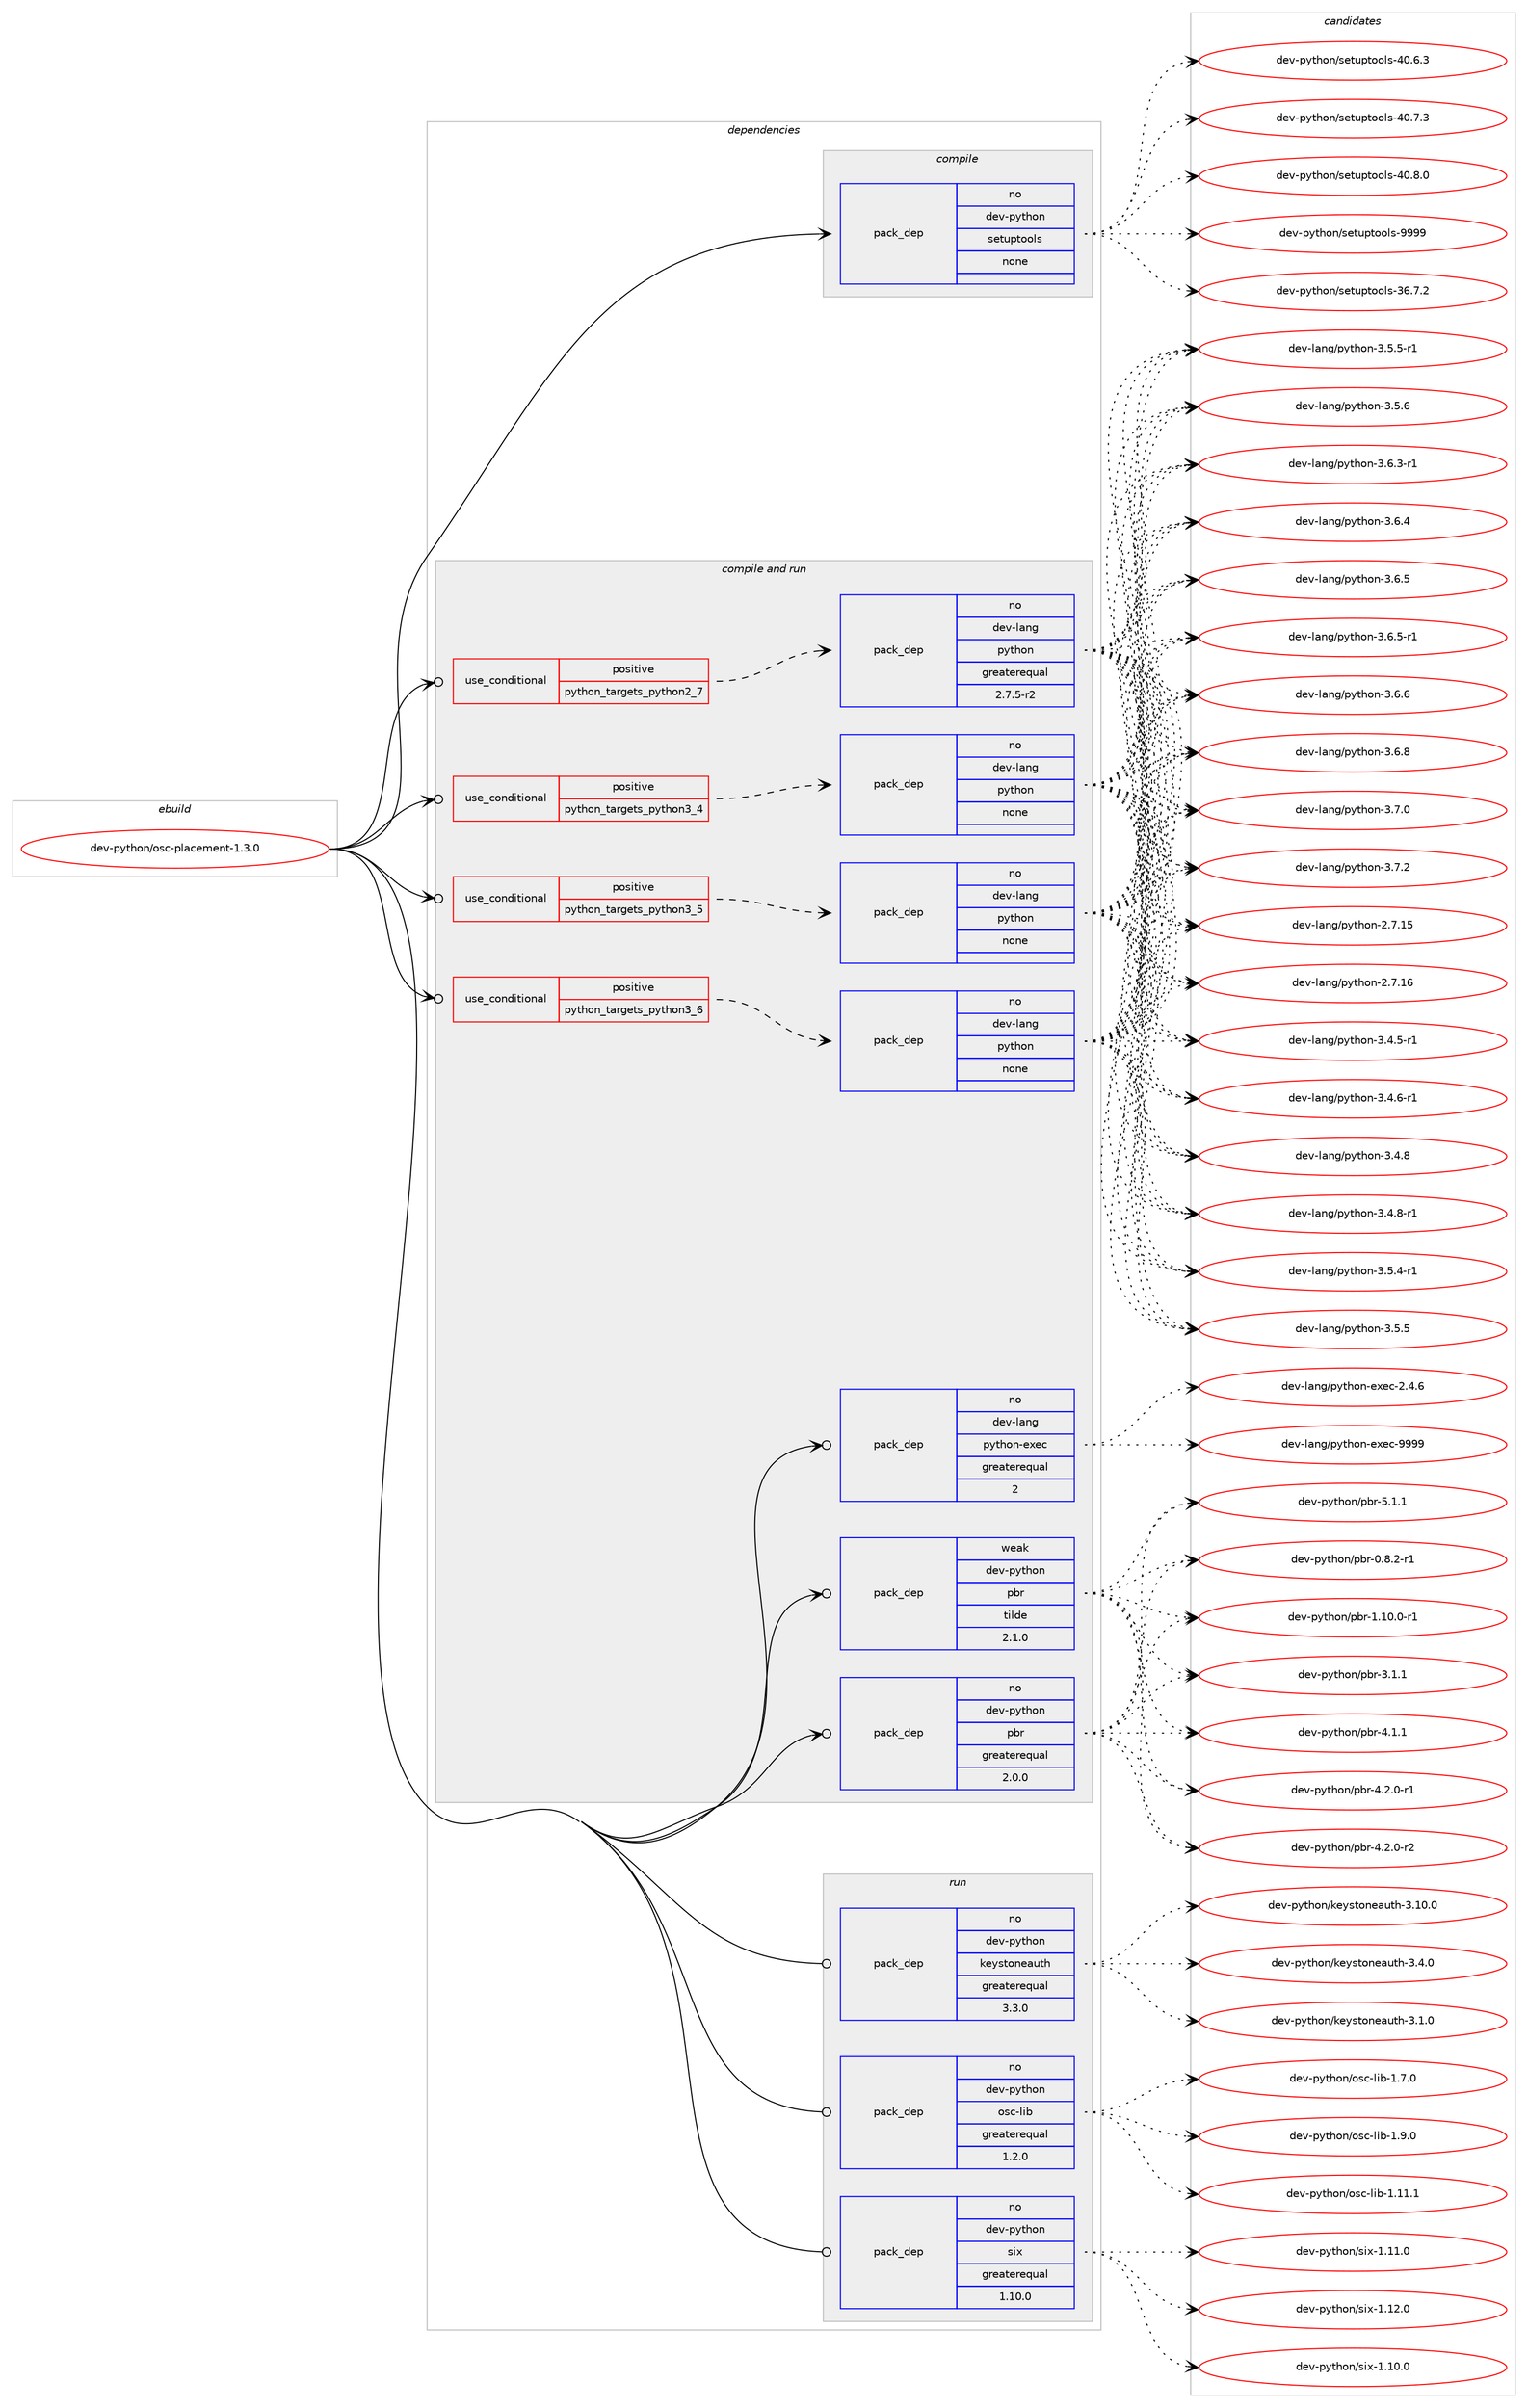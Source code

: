 digraph prolog {

# *************
# Graph options
# *************

newrank=true;
concentrate=true;
compound=true;
graph [rankdir=LR,fontname=Helvetica,fontsize=10,ranksep=1.5];#, ranksep=2.5, nodesep=0.2];
edge  [arrowhead=vee];
node  [fontname=Helvetica,fontsize=10];

# **********
# The ebuild
# **********

subgraph cluster_leftcol {
color=gray;
rank=same;
label=<<i>ebuild</i>>;
id [label="dev-python/osc-placement-1.3.0", color=red, width=4, href="../dev-python/osc-placement-1.3.0.svg"];
}

# ****************
# The dependencies
# ****************

subgraph cluster_midcol {
color=gray;
label=<<i>dependencies</i>>;
subgraph cluster_compile {
fillcolor="#eeeeee";
style=filled;
label=<<i>compile</i>>;
subgraph pack1020611 {
dependency1422559 [label=<<TABLE BORDER="0" CELLBORDER="1" CELLSPACING="0" CELLPADDING="4" WIDTH="220"><TR><TD ROWSPAN="6" CELLPADDING="30">pack_dep</TD></TR><TR><TD WIDTH="110">no</TD></TR><TR><TD>dev-python</TD></TR><TR><TD>setuptools</TD></TR><TR><TD>none</TD></TR><TR><TD></TD></TR></TABLE>>, shape=none, color=blue];
}
id:e -> dependency1422559:w [weight=20,style="solid",arrowhead="vee"];
}
subgraph cluster_compileandrun {
fillcolor="#eeeeee";
style=filled;
label=<<i>compile and run</i>>;
subgraph cond378671 {
dependency1422560 [label=<<TABLE BORDER="0" CELLBORDER="1" CELLSPACING="0" CELLPADDING="4"><TR><TD ROWSPAN="3" CELLPADDING="10">use_conditional</TD></TR><TR><TD>positive</TD></TR><TR><TD>python_targets_python2_7</TD></TR></TABLE>>, shape=none, color=red];
subgraph pack1020612 {
dependency1422561 [label=<<TABLE BORDER="0" CELLBORDER="1" CELLSPACING="0" CELLPADDING="4" WIDTH="220"><TR><TD ROWSPAN="6" CELLPADDING="30">pack_dep</TD></TR><TR><TD WIDTH="110">no</TD></TR><TR><TD>dev-lang</TD></TR><TR><TD>python</TD></TR><TR><TD>greaterequal</TD></TR><TR><TD>2.7.5-r2</TD></TR></TABLE>>, shape=none, color=blue];
}
dependency1422560:e -> dependency1422561:w [weight=20,style="dashed",arrowhead="vee"];
}
id:e -> dependency1422560:w [weight=20,style="solid",arrowhead="odotvee"];
subgraph cond378672 {
dependency1422562 [label=<<TABLE BORDER="0" CELLBORDER="1" CELLSPACING="0" CELLPADDING="4"><TR><TD ROWSPAN="3" CELLPADDING="10">use_conditional</TD></TR><TR><TD>positive</TD></TR><TR><TD>python_targets_python3_4</TD></TR></TABLE>>, shape=none, color=red];
subgraph pack1020613 {
dependency1422563 [label=<<TABLE BORDER="0" CELLBORDER="1" CELLSPACING="0" CELLPADDING="4" WIDTH="220"><TR><TD ROWSPAN="6" CELLPADDING="30">pack_dep</TD></TR><TR><TD WIDTH="110">no</TD></TR><TR><TD>dev-lang</TD></TR><TR><TD>python</TD></TR><TR><TD>none</TD></TR><TR><TD></TD></TR></TABLE>>, shape=none, color=blue];
}
dependency1422562:e -> dependency1422563:w [weight=20,style="dashed",arrowhead="vee"];
}
id:e -> dependency1422562:w [weight=20,style="solid",arrowhead="odotvee"];
subgraph cond378673 {
dependency1422564 [label=<<TABLE BORDER="0" CELLBORDER="1" CELLSPACING="0" CELLPADDING="4"><TR><TD ROWSPAN="3" CELLPADDING="10">use_conditional</TD></TR><TR><TD>positive</TD></TR><TR><TD>python_targets_python3_5</TD></TR></TABLE>>, shape=none, color=red];
subgraph pack1020614 {
dependency1422565 [label=<<TABLE BORDER="0" CELLBORDER="1" CELLSPACING="0" CELLPADDING="4" WIDTH="220"><TR><TD ROWSPAN="6" CELLPADDING="30">pack_dep</TD></TR><TR><TD WIDTH="110">no</TD></TR><TR><TD>dev-lang</TD></TR><TR><TD>python</TD></TR><TR><TD>none</TD></TR><TR><TD></TD></TR></TABLE>>, shape=none, color=blue];
}
dependency1422564:e -> dependency1422565:w [weight=20,style="dashed",arrowhead="vee"];
}
id:e -> dependency1422564:w [weight=20,style="solid",arrowhead="odotvee"];
subgraph cond378674 {
dependency1422566 [label=<<TABLE BORDER="0" CELLBORDER="1" CELLSPACING="0" CELLPADDING="4"><TR><TD ROWSPAN="3" CELLPADDING="10">use_conditional</TD></TR><TR><TD>positive</TD></TR><TR><TD>python_targets_python3_6</TD></TR></TABLE>>, shape=none, color=red];
subgraph pack1020615 {
dependency1422567 [label=<<TABLE BORDER="0" CELLBORDER="1" CELLSPACING="0" CELLPADDING="4" WIDTH="220"><TR><TD ROWSPAN="6" CELLPADDING="30">pack_dep</TD></TR><TR><TD WIDTH="110">no</TD></TR><TR><TD>dev-lang</TD></TR><TR><TD>python</TD></TR><TR><TD>none</TD></TR><TR><TD></TD></TR></TABLE>>, shape=none, color=blue];
}
dependency1422566:e -> dependency1422567:w [weight=20,style="dashed",arrowhead="vee"];
}
id:e -> dependency1422566:w [weight=20,style="solid",arrowhead="odotvee"];
subgraph pack1020616 {
dependency1422568 [label=<<TABLE BORDER="0" CELLBORDER="1" CELLSPACING="0" CELLPADDING="4" WIDTH="220"><TR><TD ROWSPAN="6" CELLPADDING="30">pack_dep</TD></TR><TR><TD WIDTH="110">no</TD></TR><TR><TD>dev-lang</TD></TR><TR><TD>python-exec</TD></TR><TR><TD>greaterequal</TD></TR><TR><TD>2</TD></TR></TABLE>>, shape=none, color=blue];
}
id:e -> dependency1422568:w [weight=20,style="solid",arrowhead="odotvee"];
subgraph pack1020617 {
dependency1422569 [label=<<TABLE BORDER="0" CELLBORDER="1" CELLSPACING="0" CELLPADDING="4" WIDTH="220"><TR><TD ROWSPAN="6" CELLPADDING="30">pack_dep</TD></TR><TR><TD WIDTH="110">no</TD></TR><TR><TD>dev-python</TD></TR><TR><TD>pbr</TD></TR><TR><TD>greaterequal</TD></TR><TR><TD>2.0.0</TD></TR></TABLE>>, shape=none, color=blue];
}
id:e -> dependency1422569:w [weight=20,style="solid",arrowhead="odotvee"];
subgraph pack1020618 {
dependency1422570 [label=<<TABLE BORDER="0" CELLBORDER="1" CELLSPACING="0" CELLPADDING="4" WIDTH="220"><TR><TD ROWSPAN="6" CELLPADDING="30">pack_dep</TD></TR><TR><TD WIDTH="110">weak</TD></TR><TR><TD>dev-python</TD></TR><TR><TD>pbr</TD></TR><TR><TD>tilde</TD></TR><TR><TD>2.1.0</TD></TR></TABLE>>, shape=none, color=blue];
}
id:e -> dependency1422570:w [weight=20,style="solid",arrowhead="odotvee"];
}
subgraph cluster_run {
fillcolor="#eeeeee";
style=filled;
label=<<i>run</i>>;
subgraph pack1020619 {
dependency1422571 [label=<<TABLE BORDER="0" CELLBORDER="1" CELLSPACING="0" CELLPADDING="4" WIDTH="220"><TR><TD ROWSPAN="6" CELLPADDING="30">pack_dep</TD></TR><TR><TD WIDTH="110">no</TD></TR><TR><TD>dev-python</TD></TR><TR><TD>keystoneauth</TD></TR><TR><TD>greaterequal</TD></TR><TR><TD>3.3.0</TD></TR></TABLE>>, shape=none, color=blue];
}
id:e -> dependency1422571:w [weight=20,style="solid",arrowhead="odot"];
subgraph pack1020620 {
dependency1422572 [label=<<TABLE BORDER="0" CELLBORDER="1" CELLSPACING="0" CELLPADDING="4" WIDTH="220"><TR><TD ROWSPAN="6" CELLPADDING="30">pack_dep</TD></TR><TR><TD WIDTH="110">no</TD></TR><TR><TD>dev-python</TD></TR><TR><TD>osc-lib</TD></TR><TR><TD>greaterequal</TD></TR><TR><TD>1.2.0</TD></TR></TABLE>>, shape=none, color=blue];
}
id:e -> dependency1422572:w [weight=20,style="solid",arrowhead="odot"];
subgraph pack1020621 {
dependency1422573 [label=<<TABLE BORDER="0" CELLBORDER="1" CELLSPACING="0" CELLPADDING="4" WIDTH="220"><TR><TD ROWSPAN="6" CELLPADDING="30">pack_dep</TD></TR><TR><TD WIDTH="110">no</TD></TR><TR><TD>dev-python</TD></TR><TR><TD>six</TD></TR><TR><TD>greaterequal</TD></TR><TR><TD>1.10.0</TD></TR></TABLE>>, shape=none, color=blue];
}
id:e -> dependency1422573:w [weight=20,style="solid",arrowhead="odot"];
}
}

# **************
# The candidates
# **************

subgraph cluster_choices {
rank=same;
color=gray;
label=<<i>candidates</i>>;

subgraph choice1020611 {
color=black;
nodesep=1;
choice100101118451121211161041111104711510111611711211611111110811545515446554650 [label="dev-python/setuptools-36.7.2", color=red, width=4,href="../dev-python/setuptools-36.7.2.svg"];
choice100101118451121211161041111104711510111611711211611111110811545524846544651 [label="dev-python/setuptools-40.6.3", color=red, width=4,href="../dev-python/setuptools-40.6.3.svg"];
choice100101118451121211161041111104711510111611711211611111110811545524846554651 [label="dev-python/setuptools-40.7.3", color=red, width=4,href="../dev-python/setuptools-40.7.3.svg"];
choice100101118451121211161041111104711510111611711211611111110811545524846564648 [label="dev-python/setuptools-40.8.0", color=red, width=4,href="../dev-python/setuptools-40.8.0.svg"];
choice10010111845112121116104111110471151011161171121161111111081154557575757 [label="dev-python/setuptools-9999", color=red, width=4,href="../dev-python/setuptools-9999.svg"];
dependency1422559:e -> choice100101118451121211161041111104711510111611711211611111110811545515446554650:w [style=dotted,weight="100"];
dependency1422559:e -> choice100101118451121211161041111104711510111611711211611111110811545524846544651:w [style=dotted,weight="100"];
dependency1422559:e -> choice100101118451121211161041111104711510111611711211611111110811545524846554651:w [style=dotted,weight="100"];
dependency1422559:e -> choice100101118451121211161041111104711510111611711211611111110811545524846564648:w [style=dotted,weight="100"];
dependency1422559:e -> choice10010111845112121116104111110471151011161171121161111111081154557575757:w [style=dotted,weight="100"];
}
subgraph choice1020612 {
color=black;
nodesep=1;
choice10010111845108971101034711212111610411111045504655464953 [label="dev-lang/python-2.7.15", color=red, width=4,href="../dev-lang/python-2.7.15.svg"];
choice10010111845108971101034711212111610411111045504655464954 [label="dev-lang/python-2.7.16", color=red, width=4,href="../dev-lang/python-2.7.16.svg"];
choice1001011184510897110103471121211161041111104551465246534511449 [label="dev-lang/python-3.4.5-r1", color=red, width=4,href="../dev-lang/python-3.4.5-r1.svg"];
choice1001011184510897110103471121211161041111104551465246544511449 [label="dev-lang/python-3.4.6-r1", color=red, width=4,href="../dev-lang/python-3.4.6-r1.svg"];
choice100101118451089711010347112121116104111110455146524656 [label="dev-lang/python-3.4.8", color=red, width=4,href="../dev-lang/python-3.4.8.svg"];
choice1001011184510897110103471121211161041111104551465246564511449 [label="dev-lang/python-3.4.8-r1", color=red, width=4,href="../dev-lang/python-3.4.8-r1.svg"];
choice1001011184510897110103471121211161041111104551465346524511449 [label="dev-lang/python-3.5.4-r1", color=red, width=4,href="../dev-lang/python-3.5.4-r1.svg"];
choice100101118451089711010347112121116104111110455146534653 [label="dev-lang/python-3.5.5", color=red, width=4,href="../dev-lang/python-3.5.5.svg"];
choice1001011184510897110103471121211161041111104551465346534511449 [label="dev-lang/python-3.5.5-r1", color=red, width=4,href="../dev-lang/python-3.5.5-r1.svg"];
choice100101118451089711010347112121116104111110455146534654 [label="dev-lang/python-3.5.6", color=red, width=4,href="../dev-lang/python-3.5.6.svg"];
choice1001011184510897110103471121211161041111104551465446514511449 [label="dev-lang/python-3.6.3-r1", color=red, width=4,href="../dev-lang/python-3.6.3-r1.svg"];
choice100101118451089711010347112121116104111110455146544652 [label="dev-lang/python-3.6.4", color=red, width=4,href="../dev-lang/python-3.6.4.svg"];
choice100101118451089711010347112121116104111110455146544653 [label="dev-lang/python-3.6.5", color=red, width=4,href="../dev-lang/python-3.6.5.svg"];
choice1001011184510897110103471121211161041111104551465446534511449 [label="dev-lang/python-3.6.5-r1", color=red, width=4,href="../dev-lang/python-3.6.5-r1.svg"];
choice100101118451089711010347112121116104111110455146544654 [label="dev-lang/python-3.6.6", color=red, width=4,href="../dev-lang/python-3.6.6.svg"];
choice100101118451089711010347112121116104111110455146544656 [label="dev-lang/python-3.6.8", color=red, width=4,href="../dev-lang/python-3.6.8.svg"];
choice100101118451089711010347112121116104111110455146554648 [label="dev-lang/python-3.7.0", color=red, width=4,href="../dev-lang/python-3.7.0.svg"];
choice100101118451089711010347112121116104111110455146554650 [label="dev-lang/python-3.7.2", color=red, width=4,href="../dev-lang/python-3.7.2.svg"];
dependency1422561:e -> choice10010111845108971101034711212111610411111045504655464953:w [style=dotted,weight="100"];
dependency1422561:e -> choice10010111845108971101034711212111610411111045504655464954:w [style=dotted,weight="100"];
dependency1422561:e -> choice1001011184510897110103471121211161041111104551465246534511449:w [style=dotted,weight="100"];
dependency1422561:e -> choice1001011184510897110103471121211161041111104551465246544511449:w [style=dotted,weight="100"];
dependency1422561:e -> choice100101118451089711010347112121116104111110455146524656:w [style=dotted,weight="100"];
dependency1422561:e -> choice1001011184510897110103471121211161041111104551465246564511449:w [style=dotted,weight="100"];
dependency1422561:e -> choice1001011184510897110103471121211161041111104551465346524511449:w [style=dotted,weight="100"];
dependency1422561:e -> choice100101118451089711010347112121116104111110455146534653:w [style=dotted,weight="100"];
dependency1422561:e -> choice1001011184510897110103471121211161041111104551465346534511449:w [style=dotted,weight="100"];
dependency1422561:e -> choice100101118451089711010347112121116104111110455146534654:w [style=dotted,weight="100"];
dependency1422561:e -> choice1001011184510897110103471121211161041111104551465446514511449:w [style=dotted,weight="100"];
dependency1422561:e -> choice100101118451089711010347112121116104111110455146544652:w [style=dotted,weight="100"];
dependency1422561:e -> choice100101118451089711010347112121116104111110455146544653:w [style=dotted,weight="100"];
dependency1422561:e -> choice1001011184510897110103471121211161041111104551465446534511449:w [style=dotted,weight="100"];
dependency1422561:e -> choice100101118451089711010347112121116104111110455146544654:w [style=dotted,weight="100"];
dependency1422561:e -> choice100101118451089711010347112121116104111110455146544656:w [style=dotted,weight="100"];
dependency1422561:e -> choice100101118451089711010347112121116104111110455146554648:w [style=dotted,weight="100"];
dependency1422561:e -> choice100101118451089711010347112121116104111110455146554650:w [style=dotted,weight="100"];
}
subgraph choice1020613 {
color=black;
nodesep=1;
choice10010111845108971101034711212111610411111045504655464953 [label="dev-lang/python-2.7.15", color=red, width=4,href="../dev-lang/python-2.7.15.svg"];
choice10010111845108971101034711212111610411111045504655464954 [label="dev-lang/python-2.7.16", color=red, width=4,href="../dev-lang/python-2.7.16.svg"];
choice1001011184510897110103471121211161041111104551465246534511449 [label="dev-lang/python-3.4.5-r1", color=red, width=4,href="../dev-lang/python-3.4.5-r1.svg"];
choice1001011184510897110103471121211161041111104551465246544511449 [label="dev-lang/python-3.4.6-r1", color=red, width=4,href="../dev-lang/python-3.4.6-r1.svg"];
choice100101118451089711010347112121116104111110455146524656 [label="dev-lang/python-3.4.8", color=red, width=4,href="../dev-lang/python-3.4.8.svg"];
choice1001011184510897110103471121211161041111104551465246564511449 [label="dev-lang/python-3.4.8-r1", color=red, width=4,href="../dev-lang/python-3.4.8-r1.svg"];
choice1001011184510897110103471121211161041111104551465346524511449 [label="dev-lang/python-3.5.4-r1", color=red, width=4,href="../dev-lang/python-3.5.4-r1.svg"];
choice100101118451089711010347112121116104111110455146534653 [label="dev-lang/python-3.5.5", color=red, width=4,href="../dev-lang/python-3.5.5.svg"];
choice1001011184510897110103471121211161041111104551465346534511449 [label="dev-lang/python-3.5.5-r1", color=red, width=4,href="../dev-lang/python-3.5.5-r1.svg"];
choice100101118451089711010347112121116104111110455146534654 [label="dev-lang/python-3.5.6", color=red, width=4,href="../dev-lang/python-3.5.6.svg"];
choice1001011184510897110103471121211161041111104551465446514511449 [label="dev-lang/python-3.6.3-r1", color=red, width=4,href="../dev-lang/python-3.6.3-r1.svg"];
choice100101118451089711010347112121116104111110455146544652 [label="dev-lang/python-3.6.4", color=red, width=4,href="../dev-lang/python-3.6.4.svg"];
choice100101118451089711010347112121116104111110455146544653 [label="dev-lang/python-3.6.5", color=red, width=4,href="../dev-lang/python-3.6.5.svg"];
choice1001011184510897110103471121211161041111104551465446534511449 [label="dev-lang/python-3.6.5-r1", color=red, width=4,href="../dev-lang/python-3.6.5-r1.svg"];
choice100101118451089711010347112121116104111110455146544654 [label="dev-lang/python-3.6.6", color=red, width=4,href="../dev-lang/python-3.6.6.svg"];
choice100101118451089711010347112121116104111110455146544656 [label="dev-lang/python-3.6.8", color=red, width=4,href="../dev-lang/python-3.6.8.svg"];
choice100101118451089711010347112121116104111110455146554648 [label="dev-lang/python-3.7.0", color=red, width=4,href="../dev-lang/python-3.7.0.svg"];
choice100101118451089711010347112121116104111110455146554650 [label="dev-lang/python-3.7.2", color=red, width=4,href="../dev-lang/python-3.7.2.svg"];
dependency1422563:e -> choice10010111845108971101034711212111610411111045504655464953:w [style=dotted,weight="100"];
dependency1422563:e -> choice10010111845108971101034711212111610411111045504655464954:w [style=dotted,weight="100"];
dependency1422563:e -> choice1001011184510897110103471121211161041111104551465246534511449:w [style=dotted,weight="100"];
dependency1422563:e -> choice1001011184510897110103471121211161041111104551465246544511449:w [style=dotted,weight="100"];
dependency1422563:e -> choice100101118451089711010347112121116104111110455146524656:w [style=dotted,weight="100"];
dependency1422563:e -> choice1001011184510897110103471121211161041111104551465246564511449:w [style=dotted,weight="100"];
dependency1422563:e -> choice1001011184510897110103471121211161041111104551465346524511449:w [style=dotted,weight="100"];
dependency1422563:e -> choice100101118451089711010347112121116104111110455146534653:w [style=dotted,weight="100"];
dependency1422563:e -> choice1001011184510897110103471121211161041111104551465346534511449:w [style=dotted,weight="100"];
dependency1422563:e -> choice100101118451089711010347112121116104111110455146534654:w [style=dotted,weight="100"];
dependency1422563:e -> choice1001011184510897110103471121211161041111104551465446514511449:w [style=dotted,weight="100"];
dependency1422563:e -> choice100101118451089711010347112121116104111110455146544652:w [style=dotted,weight="100"];
dependency1422563:e -> choice100101118451089711010347112121116104111110455146544653:w [style=dotted,weight="100"];
dependency1422563:e -> choice1001011184510897110103471121211161041111104551465446534511449:w [style=dotted,weight="100"];
dependency1422563:e -> choice100101118451089711010347112121116104111110455146544654:w [style=dotted,weight="100"];
dependency1422563:e -> choice100101118451089711010347112121116104111110455146544656:w [style=dotted,weight="100"];
dependency1422563:e -> choice100101118451089711010347112121116104111110455146554648:w [style=dotted,weight="100"];
dependency1422563:e -> choice100101118451089711010347112121116104111110455146554650:w [style=dotted,weight="100"];
}
subgraph choice1020614 {
color=black;
nodesep=1;
choice10010111845108971101034711212111610411111045504655464953 [label="dev-lang/python-2.7.15", color=red, width=4,href="../dev-lang/python-2.7.15.svg"];
choice10010111845108971101034711212111610411111045504655464954 [label="dev-lang/python-2.7.16", color=red, width=4,href="../dev-lang/python-2.7.16.svg"];
choice1001011184510897110103471121211161041111104551465246534511449 [label="dev-lang/python-3.4.5-r1", color=red, width=4,href="../dev-lang/python-3.4.5-r1.svg"];
choice1001011184510897110103471121211161041111104551465246544511449 [label="dev-lang/python-3.4.6-r1", color=red, width=4,href="../dev-lang/python-3.4.6-r1.svg"];
choice100101118451089711010347112121116104111110455146524656 [label="dev-lang/python-3.4.8", color=red, width=4,href="../dev-lang/python-3.4.8.svg"];
choice1001011184510897110103471121211161041111104551465246564511449 [label="dev-lang/python-3.4.8-r1", color=red, width=4,href="../dev-lang/python-3.4.8-r1.svg"];
choice1001011184510897110103471121211161041111104551465346524511449 [label="dev-lang/python-3.5.4-r1", color=red, width=4,href="../dev-lang/python-3.5.4-r1.svg"];
choice100101118451089711010347112121116104111110455146534653 [label="dev-lang/python-3.5.5", color=red, width=4,href="../dev-lang/python-3.5.5.svg"];
choice1001011184510897110103471121211161041111104551465346534511449 [label="dev-lang/python-3.5.5-r1", color=red, width=4,href="../dev-lang/python-3.5.5-r1.svg"];
choice100101118451089711010347112121116104111110455146534654 [label="dev-lang/python-3.5.6", color=red, width=4,href="../dev-lang/python-3.5.6.svg"];
choice1001011184510897110103471121211161041111104551465446514511449 [label="dev-lang/python-3.6.3-r1", color=red, width=4,href="../dev-lang/python-3.6.3-r1.svg"];
choice100101118451089711010347112121116104111110455146544652 [label="dev-lang/python-3.6.4", color=red, width=4,href="../dev-lang/python-3.6.4.svg"];
choice100101118451089711010347112121116104111110455146544653 [label="dev-lang/python-3.6.5", color=red, width=4,href="../dev-lang/python-3.6.5.svg"];
choice1001011184510897110103471121211161041111104551465446534511449 [label="dev-lang/python-3.6.5-r1", color=red, width=4,href="../dev-lang/python-3.6.5-r1.svg"];
choice100101118451089711010347112121116104111110455146544654 [label="dev-lang/python-3.6.6", color=red, width=4,href="../dev-lang/python-3.6.6.svg"];
choice100101118451089711010347112121116104111110455146544656 [label="dev-lang/python-3.6.8", color=red, width=4,href="../dev-lang/python-3.6.8.svg"];
choice100101118451089711010347112121116104111110455146554648 [label="dev-lang/python-3.7.0", color=red, width=4,href="../dev-lang/python-3.7.0.svg"];
choice100101118451089711010347112121116104111110455146554650 [label="dev-lang/python-3.7.2", color=red, width=4,href="../dev-lang/python-3.7.2.svg"];
dependency1422565:e -> choice10010111845108971101034711212111610411111045504655464953:w [style=dotted,weight="100"];
dependency1422565:e -> choice10010111845108971101034711212111610411111045504655464954:w [style=dotted,weight="100"];
dependency1422565:e -> choice1001011184510897110103471121211161041111104551465246534511449:w [style=dotted,weight="100"];
dependency1422565:e -> choice1001011184510897110103471121211161041111104551465246544511449:w [style=dotted,weight="100"];
dependency1422565:e -> choice100101118451089711010347112121116104111110455146524656:w [style=dotted,weight="100"];
dependency1422565:e -> choice1001011184510897110103471121211161041111104551465246564511449:w [style=dotted,weight="100"];
dependency1422565:e -> choice1001011184510897110103471121211161041111104551465346524511449:w [style=dotted,weight="100"];
dependency1422565:e -> choice100101118451089711010347112121116104111110455146534653:w [style=dotted,weight="100"];
dependency1422565:e -> choice1001011184510897110103471121211161041111104551465346534511449:w [style=dotted,weight="100"];
dependency1422565:e -> choice100101118451089711010347112121116104111110455146534654:w [style=dotted,weight="100"];
dependency1422565:e -> choice1001011184510897110103471121211161041111104551465446514511449:w [style=dotted,weight="100"];
dependency1422565:e -> choice100101118451089711010347112121116104111110455146544652:w [style=dotted,weight="100"];
dependency1422565:e -> choice100101118451089711010347112121116104111110455146544653:w [style=dotted,weight="100"];
dependency1422565:e -> choice1001011184510897110103471121211161041111104551465446534511449:w [style=dotted,weight="100"];
dependency1422565:e -> choice100101118451089711010347112121116104111110455146544654:w [style=dotted,weight="100"];
dependency1422565:e -> choice100101118451089711010347112121116104111110455146544656:w [style=dotted,weight="100"];
dependency1422565:e -> choice100101118451089711010347112121116104111110455146554648:w [style=dotted,weight="100"];
dependency1422565:e -> choice100101118451089711010347112121116104111110455146554650:w [style=dotted,weight="100"];
}
subgraph choice1020615 {
color=black;
nodesep=1;
choice10010111845108971101034711212111610411111045504655464953 [label="dev-lang/python-2.7.15", color=red, width=4,href="../dev-lang/python-2.7.15.svg"];
choice10010111845108971101034711212111610411111045504655464954 [label="dev-lang/python-2.7.16", color=red, width=4,href="../dev-lang/python-2.7.16.svg"];
choice1001011184510897110103471121211161041111104551465246534511449 [label="dev-lang/python-3.4.5-r1", color=red, width=4,href="../dev-lang/python-3.4.5-r1.svg"];
choice1001011184510897110103471121211161041111104551465246544511449 [label="dev-lang/python-3.4.6-r1", color=red, width=4,href="../dev-lang/python-3.4.6-r1.svg"];
choice100101118451089711010347112121116104111110455146524656 [label="dev-lang/python-3.4.8", color=red, width=4,href="../dev-lang/python-3.4.8.svg"];
choice1001011184510897110103471121211161041111104551465246564511449 [label="dev-lang/python-3.4.8-r1", color=red, width=4,href="../dev-lang/python-3.4.8-r1.svg"];
choice1001011184510897110103471121211161041111104551465346524511449 [label="dev-lang/python-3.5.4-r1", color=red, width=4,href="../dev-lang/python-3.5.4-r1.svg"];
choice100101118451089711010347112121116104111110455146534653 [label="dev-lang/python-3.5.5", color=red, width=4,href="../dev-lang/python-3.5.5.svg"];
choice1001011184510897110103471121211161041111104551465346534511449 [label="dev-lang/python-3.5.5-r1", color=red, width=4,href="../dev-lang/python-3.5.5-r1.svg"];
choice100101118451089711010347112121116104111110455146534654 [label="dev-lang/python-3.5.6", color=red, width=4,href="../dev-lang/python-3.5.6.svg"];
choice1001011184510897110103471121211161041111104551465446514511449 [label="dev-lang/python-3.6.3-r1", color=red, width=4,href="../dev-lang/python-3.6.3-r1.svg"];
choice100101118451089711010347112121116104111110455146544652 [label="dev-lang/python-3.6.4", color=red, width=4,href="../dev-lang/python-3.6.4.svg"];
choice100101118451089711010347112121116104111110455146544653 [label="dev-lang/python-3.6.5", color=red, width=4,href="../dev-lang/python-3.6.5.svg"];
choice1001011184510897110103471121211161041111104551465446534511449 [label="dev-lang/python-3.6.5-r1", color=red, width=4,href="../dev-lang/python-3.6.5-r1.svg"];
choice100101118451089711010347112121116104111110455146544654 [label="dev-lang/python-3.6.6", color=red, width=4,href="../dev-lang/python-3.6.6.svg"];
choice100101118451089711010347112121116104111110455146544656 [label="dev-lang/python-3.6.8", color=red, width=4,href="../dev-lang/python-3.6.8.svg"];
choice100101118451089711010347112121116104111110455146554648 [label="dev-lang/python-3.7.0", color=red, width=4,href="../dev-lang/python-3.7.0.svg"];
choice100101118451089711010347112121116104111110455146554650 [label="dev-lang/python-3.7.2", color=red, width=4,href="../dev-lang/python-3.7.2.svg"];
dependency1422567:e -> choice10010111845108971101034711212111610411111045504655464953:w [style=dotted,weight="100"];
dependency1422567:e -> choice10010111845108971101034711212111610411111045504655464954:w [style=dotted,weight="100"];
dependency1422567:e -> choice1001011184510897110103471121211161041111104551465246534511449:w [style=dotted,weight="100"];
dependency1422567:e -> choice1001011184510897110103471121211161041111104551465246544511449:w [style=dotted,weight="100"];
dependency1422567:e -> choice100101118451089711010347112121116104111110455146524656:w [style=dotted,weight="100"];
dependency1422567:e -> choice1001011184510897110103471121211161041111104551465246564511449:w [style=dotted,weight="100"];
dependency1422567:e -> choice1001011184510897110103471121211161041111104551465346524511449:w [style=dotted,weight="100"];
dependency1422567:e -> choice100101118451089711010347112121116104111110455146534653:w [style=dotted,weight="100"];
dependency1422567:e -> choice1001011184510897110103471121211161041111104551465346534511449:w [style=dotted,weight="100"];
dependency1422567:e -> choice100101118451089711010347112121116104111110455146534654:w [style=dotted,weight="100"];
dependency1422567:e -> choice1001011184510897110103471121211161041111104551465446514511449:w [style=dotted,weight="100"];
dependency1422567:e -> choice100101118451089711010347112121116104111110455146544652:w [style=dotted,weight="100"];
dependency1422567:e -> choice100101118451089711010347112121116104111110455146544653:w [style=dotted,weight="100"];
dependency1422567:e -> choice1001011184510897110103471121211161041111104551465446534511449:w [style=dotted,weight="100"];
dependency1422567:e -> choice100101118451089711010347112121116104111110455146544654:w [style=dotted,weight="100"];
dependency1422567:e -> choice100101118451089711010347112121116104111110455146544656:w [style=dotted,weight="100"];
dependency1422567:e -> choice100101118451089711010347112121116104111110455146554648:w [style=dotted,weight="100"];
dependency1422567:e -> choice100101118451089711010347112121116104111110455146554650:w [style=dotted,weight="100"];
}
subgraph choice1020616 {
color=black;
nodesep=1;
choice1001011184510897110103471121211161041111104510112010199455046524654 [label="dev-lang/python-exec-2.4.6", color=red, width=4,href="../dev-lang/python-exec-2.4.6.svg"];
choice10010111845108971101034711212111610411111045101120101994557575757 [label="dev-lang/python-exec-9999", color=red, width=4,href="../dev-lang/python-exec-9999.svg"];
dependency1422568:e -> choice1001011184510897110103471121211161041111104510112010199455046524654:w [style=dotted,weight="100"];
dependency1422568:e -> choice10010111845108971101034711212111610411111045101120101994557575757:w [style=dotted,weight="100"];
}
subgraph choice1020617 {
color=black;
nodesep=1;
choice1001011184511212111610411111047112981144548465646504511449 [label="dev-python/pbr-0.8.2-r1", color=red, width=4,href="../dev-python/pbr-0.8.2-r1.svg"];
choice100101118451121211161041111104711298114454946494846484511449 [label="dev-python/pbr-1.10.0-r1", color=red, width=4,href="../dev-python/pbr-1.10.0-r1.svg"];
choice100101118451121211161041111104711298114455146494649 [label="dev-python/pbr-3.1.1", color=red, width=4,href="../dev-python/pbr-3.1.1.svg"];
choice100101118451121211161041111104711298114455246494649 [label="dev-python/pbr-4.1.1", color=red, width=4,href="../dev-python/pbr-4.1.1.svg"];
choice1001011184511212111610411111047112981144552465046484511449 [label="dev-python/pbr-4.2.0-r1", color=red, width=4,href="../dev-python/pbr-4.2.0-r1.svg"];
choice1001011184511212111610411111047112981144552465046484511450 [label="dev-python/pbr-4.2.0-r2", color=red, width=4,href="../dev-python/pbr-4.2.0-r2.svg"];
choice100101118451121211161041111104711298114455346494649 [label="dev-python/pbr-5.1.1", color=red, width=4,href="../dev-python/pbr-5.1.1.svg"];
dependency1422569:e -> choice1001011184511212111610411111047112981144548465646504511449:w [style=dotted,weight="100"];
dependency1422569:e -> choice100101118451121211161041111104711298114454946494846484511449:w [style=dotted,weight="100"];
dependency1422569:e -> choice100101118451121211161041111104711298114455146494649:w [style=dotted,weight="100"];
dependency1422569:e -> choice100101118451121211161041111104711298114455246494649:w [style=dotted,weight="100"];
dependency1422569:e -> choice1001011184511212111610411111047112981144552465046484511449:w [style=dotted,weight="100"];
dependency1422569:e -> choice1001011184511212111610411111047112981144552465046484511450:w [style=dotted,weight="100"];
dependency1422569:e -> choice100101118451121211161041111104711298114455346494649:w [style=dotted,weight="100"];
}
subgraph choice1020618 {
color=black;
nodesep=1;
choice1001011184511212111610411111047112981144548465646504511449 [label="dev-python/pbr-0.8.2-r1", color=red, width=4,href="../dev-python/pbr-0.8.2-r1.svg"];
choice100101118451121211161041111104711298114454946494846484511449 [label="dev-python/pbr-1.10.0-r1", color=red, width=4,href="../dev-python/pbr-1.10.0-r1.svg"];
choice100101118451121211161041111104711298114455146494649 [label="dev-python/pbr-3.1.1", color=red, width=4,href="../dev-python/pbr-3.1.1.svg"];
choice100101118451121211161041111104711298114455246494649 [label="dev-python/pbr-4.1.1", color=red, width=4,href="../dev-python/pbr-4.1.1.svg"];
choice1001011184511212111610411111047112981144552465046484511449 [label="dev-python/pbr-4.2.0-r1", color=red, width=4,href="../dev-python/pbr-4.2.0-r1.svg"];
choice1001011184511212111610411111047112981144552465046484511450 [label="dev-python/pbr-4.2.0-r2", color=red, width=4,href="../dev-python/pbr-4.2.0-r2.svg"];
choice100101118451121211161041111104711298114455346494649 [label="dev-python/pbr-5.1.1", color=red, width=4,href="../dev-python/pbr-5.1.1.svg"];
dependency1422570:e -> choice1001011184511212111610411111047112981144548465646504511449:w [style=dotted,weight="100"];
dependency1422570:e -> choice100101118451121211161041111104711298114454946494846484511449:w [style=dotted,weight="100"];
dependency1422570:e -> choice100101118451121211161041111104711298114455146494649:w [style=dotted,weight="100"];
dependency1422570:e -> choice100101118451121211161041111104711298114455246494649:w [style=dotted,weight="100"];
dependency1422570:e -> choice1001011184511212111610411111047112981144552465046484511449:w [style=dotted,weight="100"];
dependency1422570:e -> choice1001011184511212111610411111047112981144552465046484511450:w [style=dotted,weight="100"];
dependency1422570:e -> choice100101118451121211161041111104711298114455346494649:w [style=dotted,weight="100"];
}
subgraph choice1020619 {
color=black;
nodesep=1;
choice100101118451121211161041111104710710112111511611111010197117116104455146494648 [label="dev-python/keystoneauth-3.1.0", color=red, width=4,href="../dev-python/keystoneauth-3.1.0.svg"];
choice10010111845112121116104111110471071011211151161111101019711711610445514649484648 [label="dev-python/keystoneauth-3.10.0", color=red, width=4,href="../dev-python/keystoneauth-3.10.0.svg"];
choice100101118451121211161041111104710710112111511611111010197117116104455146524648 [label="dev-python/keystoneauth-3.4.0", color=red, width=4,href="../dev-python/keystoneauth-3.4.0.svg"];
dependency1422571:e -> choice100101118451121211161041111104710710112111511611111010197117116104455146494648:w [style=dotted,weight="100"];
dependency1422571:e -> choice10010111845112121116104111110471071011211151161111101019711711610445514649484648:w [style=dotted,weight="100"];
dependency1422571:e -> choice100101118451121211161041111104710710112111511611111010197117116104455146524648:w [style=dotted,weight="100"];
}
subgraph choice1020620 {
color=black;
nodesep=1;
choice100101118451121211161041111104711111599451081059845494649494649 [label="dev-python/osc-lib-1.11.1", color=red, width=4,href="../dev-python/osc-lib-1.11.1.svg"];
choice1001011184511212111610411111047111115994510810598454946554648 [label="dev-python/osc-lib-1.7.0", color=red, width=4,href="../dev-python/osc-lib-1.7.0.svg"];
choice1001011184511212111610411111047111115994510810598454946574648 [label="dev-python/osc-lib-1.9.0", color=red, width=4,href="../dev-python/osc-lib-1.9.0.svg"];
dependency1422572:e -> choice100101118451121211161041111104711111599451081059845494649494649:w [style=dotted,weight="100"];
dependency1422572:e -> choice1001011184511212111610411111047111115994510810598454946554648:w [style=dotted,weight="100"];
dependency1422572:e -> choice1001011184511212111610411111047111115994510810598454946574648:w [style=dotted,weight="100"];
}
subgraph choice1020621 {
color=black;
nodesep=1;
choice100101118451121211161041111104711510512045494649484648 [label="dev-python/six-1.10.0", color=red, width=4,href="../dev-python/six-1.10.0.svg"];
choice100101118451121211161041111104711510512045494649494648 [label="dev-python/six-1.11.0", color=red, width=4,href="../dev-python/six-1.11.0.svg"];
choice100101118451121211161041111104711510512045494649504648 [label="dev-python/six-1.12.0", color=red, width=4,href="../dev-python/six-1.12.0.svg"];
dependency1422573:e -> choice100101118451121211161041111104711510512045494649484648:w [style=dotted,weight="100"];
dependency1422573:e -> choice100101118451121211161041111104711510512045494649494648:w [style=dotted,weight="100"];
dependency1422573:e -> choice100101118451121211161041111104711510512045494649504648:w [style=dotted,weight="100"];
}
}

}
